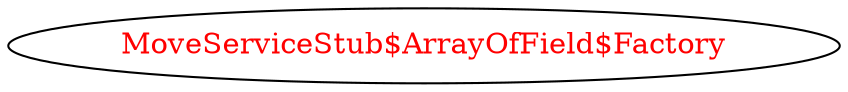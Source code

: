 digraph dependencyGraph {
 concentrate=true;
 ranksep="2.0";
 rankdir="LR"; 
 splines="ortho";
"MoveServiceStub$ArrayOfField$Factory" [fontcolor="red"];
}